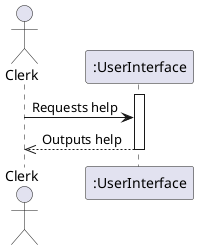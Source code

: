 @startuml
actor Clerk

activate ":UserInterface"
Clerk -> ":UserInterface" : Requests help

":UserInterface" -->> Clerk : Outputs help
deactivate ":UserInterface"
@enduml